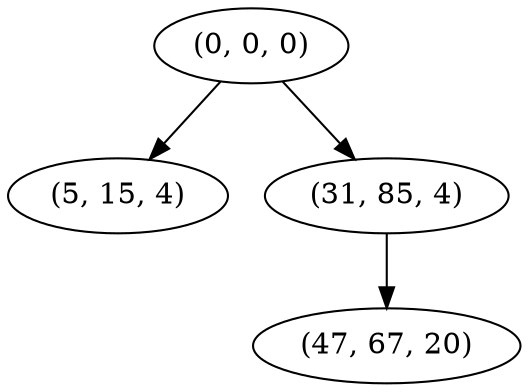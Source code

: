 digraph tree {
    "(0, 0, 0)";
    "(5, 15, 4)";
    "(31, 85, 4)";
    "(47, 67, 20)";
    "(0, 0, 0)" -> "(5, 15, 4)";
    "(0, 0, 0)" -> "(31, 85, 4)";
    "(31, 85, 4)" -> "(47, 67, 20)";
}
